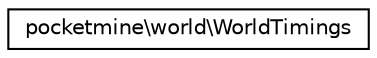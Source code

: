 digraph "Graphical Class Hierarchy"
{
 // INTERACTIVE_SVG=YES
 // LATEX_PDF_SIZE
  edge [fontname="Helvetica",fontsize="10",labelfontname="Helvetica",labelfontsize="10"];
  node [fontname="Helvetica",fontsize="10",shape=record];
  rankdir="LR";
  Node0 [label="pocketmine\\world\\WorldTimings",height=0.2,width=0.4,color="black", fillcolor="white", style="filled",URL="$d7/d08/classpocketmine_1_1world_1_1_world_timings.html",tooltip=" "];
}
